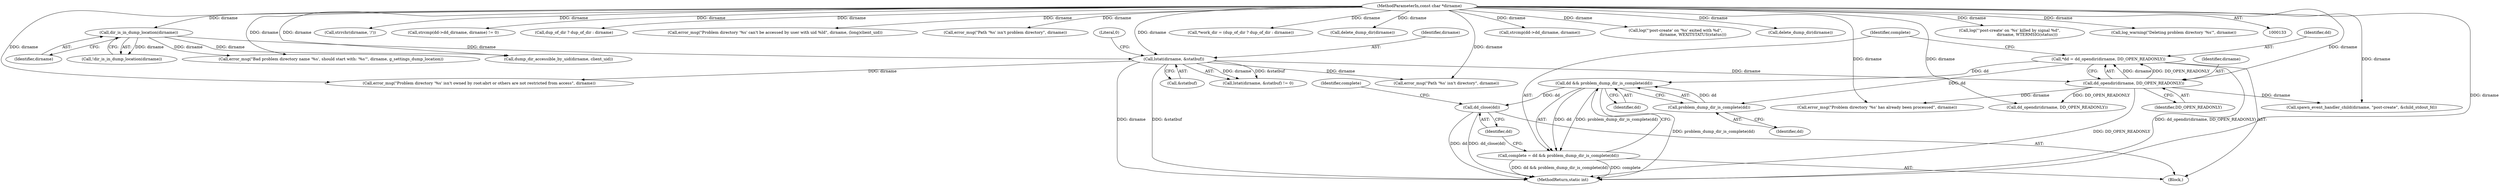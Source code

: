 digraph "0_abrt_8939398b82006ba1fec4ed491339fc075f43fc7c_0@API" {
"1000217" [label="(Call,*dd = dd_opendir(dirname, DD_OPEN_READONLY))"];
"1000219" [label="(Call,dd_opendir(dirname, DD_OPEN_READONLY))"];
"1000154" [label="(Call,lstat(dirname, &statbuf))"];
"1000138" [label="(Call,dir_is_in_dump_location(dirname))"];
"1000134" [label="(MethodParameterIn,const char *dirname)"];
"1000225" [label="(Call,dd && problem_dump_dir_is_complete(dd))"];
"1000223" [label="(Call,complete = dd && problem_dump_dir_is_complete(dd))"];
"1000229" [label="(Call,dd_close(dd))"];
"1000227" [label="(Call,problem_dump_dir_is_complete(dd))"];
"1000217" [label="(Call,*dd = dd_opendir(dirname, DD_OPEN_READONLY))"];
"1000153" [label="(Call,lstat(dirname, &statbuf) != 0)"];
"1000226" [label="(Identifier,dd)"];
"1000211" [label="(Call,error_msg(\"Problem directory '%s' isn't owned by root:abrt or others are not restricted from access\", dirname))"];
"1000154" [label="(Call,lstat(dirname, &statbuf))"];
"1000219" [label="(Call,dd_opendir(dirname, DD_OPEN_READONLY))"];
"1000542" [label="(Call,strrchr(dirname, '/'))"];
"1000155" [label="(Identifier,dirname)"];
"1000468" [label="(Call,strcmp(dd->dd_dirname, dirname) != 0)"];
"1000417" [label="(Call,dup_of_dir ? dup_of_dir : dirname)"];
"1000256" [label="(Call,error_msg(\"Problem directory '%s' can't be accessed by user with uid %ld\", dirname, (long)client_uid))"];
"1000251" [label="(Call,error_msg(\"Path '%s' isn't problem directory\", dirname))"];
"1000141" [label="(Call,error_msg(\"Bad problem directory name '%s', should start with: '%s'\", dirname, g_settings_dump_location))"];
"1000232" [label="(Identifier,complete)"];
"1000223" [label="(Call,complete = dd && problem_dump_dir_is_complete(dd))"];
"1000138" [label="(Call,dir_is_in_dump_location(dirname))"];
"1000218" [label="(Identifier,dd)"];
"1000242" [label="(Call,dump_dir_accessible_by_uid(dirname, client_uid))"];
"1000230" [label="(Identifier,dd)"];
"1000415" [label="(Call,*work_dir = (dup_of_dir ? dup_of_dir : dirname))"];
"1000158" [label="(Literal,0)"];
"1000582" [label="(Call,delete_dump_dir(dirname))"];
"1000220" [label="(Identifier,dirname)"];
"1000234" [label="(Call,error_msg(\"Problem directory '%s' has already been processed\", dirname))"];
"1000139" [label="(Identifier,dirname)"];
"1000229" [label="(Call,dd_close(dd))"];
"1000137" [label="(Call,!dir_is_in_dump_location(dirname))"];
"1000479" [label="(Call,dd_opendir(dirname, DD_OPEN_READONLY))"];
"1000469" [label="(Call,strcmp(dd->dd_dirname, dirname))"];
"1000408" [label="(Call,log(\"'post-create' on '%s' exited with %d\",\n                            dirname, WEXITSTATUS(status)))"];
"1000221" [label="(Identifier,DD_OPEN_READONLY)"];
"1000551" [label="(Call,delete_dump_dir(dirname))"];
"1000228" [label="(Identifier,dd)"];
"1000227" [label="(Call,problem_dump_dir_is_complete(dd))"];
"1000224" [label="(Identifier,complete)"];
"1000593" [label="(MethodReturn,static int)"];
"1000268" [label="(Call,spawn_event_handler_child(dirname, \"post-create\", &child_stdout_fd))"];
"1000165" [label="(Call,error_msg(\"Path '%s' isn't directory\", dirname))"];
"1000149" [label="(Block,)"];
"1000225" [label="(Call,dd && problem_dump_dir_is_complete(dd))"];
"1000156" [label="(Call,&statbuf)"];
"1000398" [label="(Call,log(\"'post-create' on '%s' killed by signal %d\",\n                            dirname, WTERMSIG(status)))"];
"1000579" [label="(Call,log_warning(\"Deleting problem directory '%s'\", dirname))"];
"1000134" [label="(MethodParameterIn,const char *dirname)"];
"1000217" -> "1000149"  [label="AST: "];
"1000217" -> "1000219"  [label="CFG: "];
"1000218" -> "1000217"  [label="AST: "];
"1000219" -> "1000217"  [label="AST: "];
"1000224" -> "1000217"  [label="CFG: "];
"1000217" -> "1000593"  [label="DDG: dd_opendir(dirname, DD_OPEN_READONLY)"];
"1000219" -> "1000217"  [label="DDG: dirname"];
"1000219" -> "1000217"  [label="DDG: DD_OPEN_READONLY"];
"1000217" -> "1000225"  [label="DDG: dd"];
"1000217" -> "1000227"  [label="DDG: dd"];
"1000219" -> "1000221"  [label="CFG: "];
"1000220" -> "1000219"  [label="AST: "];
"1000221" -> "1000219"  [label="AST: "];
"1000219" -> "1000593"  [label="DDG: DD_OPEN_READONLY"];
"1000154" -> "1000219"  [label="DDG: dirname"];
"1000134" -> "1000219"  [label="DDG: dirname"];
"1000219" -> "1000234"  [label="DDG: dirname"];
"1000219" -> "1000268"  [label="DDG: dirname"];
"1000219" -> "1000479"  [label="DDG: DD_OPEN_READONLY"];
"1000154" -> "1000153"  [label="AST: "];
"1000154" -> "1000156"  [label="CFG: "];
"1000155" -> "1000154"  [label="AST: "];
"1000156" -> "1000154"  [label="AST: "];
"1000158" -> "1000154"  [label="CFG: "];
"1000154" -> "1000593"  [label="DDG: dirname"];
"1000154" -> "1000593"  [label="DDG: &statbuf"];
"1000154" -> "1000153"  [label="DDG: dirname"];
"1000154" -> "1000153"  [label="DDG: &statbuf"];
"1000138" -> "1000154"  [label="DDG: dirname"];
"1000134" -> "1000154"  [label="DDG: dirname"];
"1000154" -> "1000165"  [label="DDG: dirname"];
"1000154" -> "1000211"  [label="DDG: dirname"];
"1000138" -> "1000137"  [label="AST: "];
"1000138" -> "1000139"  [label="CFG: "];
"1000139" -> "1000138"  [label="AST: "];
"1000137" -> "1000138"  [label="CFG: "];
"1000138" -> "1000137"  [label="DDG: dirname"];
"1000134" -> "1000138"  [label="DDG: dirname"];
"1000138" -> "1000141"  [label="DDG: dirname"];
"1000138" -> "1000242"  [label="DDG: dirname"];
"1000134" -> "1000133"  [label="AST: "];
"1000134" -> "1000593"  [label="DDG: dirname"];
"1000134" -> "1000141"  [label="DDG: dirname"];
"1000134" -> "1000165"  [label="DDG: dirname"];
"1000134" -> "1000211"  [label="DDG: dirname"];
"1000134" -> "1000234"  [label="DDG: dirname"];
"1000134" -> "1000242"  [label="DDG: dirname"];
"1000134" -> "1000251"  [label="DDG: dirname"];
"1000134" -> "1000256"  [label="DDG: dirname"];
"1000134" -> "1000268"  [label="DDG: dirname"];
"1000134" -> "1000398"  [label="DDG: dirname"];
"1000134" -> "1000408"  [label="DDG: dirname"];
"1000134" -> "1000415"  [label="DDG: dirname"];
"1000134" -> "1000417"  [label="DDG: dirname"];
"1000134" -> "1000468"  [label="DDG: dirname"];
"1000134" -> "1000469"  [label="DDG: dirname"];
"1000134" -> "1000479"  [label="DDG: dirname"];
"1000134" -> "1000542"  [label="DDG: dirname"];
"1000134" -> "1000551"  [label="DDG: dirname"];
"1000134" -> "1000579"  [label="DDG: dirname"];
"1000134" -> "1000582"  [label="DDG: dirname"];
"1000225" -> "1000223"  [label="AST: "];
"1000225" -> "1000226"  [label="CFG: "];
"1000225" -> "1000227"  [label="CFG: "];
"1000226" -> "1000225"  [label="AST: "];
"1000227" -> "1000225"  [label="AST: "];
"1000223" -> "1000225"  [label="CFG: "];
"1000225" -> "1000593"  [label="DDG: problem_dump_dir_is_complete(dd)"];
"1000225" -> "1000223"  [label="DDG: dd"];
"1000225" -> "1000223"  [label="DDG: problem_dump_dir_is_complete(dd)"];
"1000227" -> "1000225"  [label="DDG: dd"];
"1000225" -> "1000229"  [label="DDG: dd"];
"1000223" -> "1000149"  [label="AST: "];
"1000224" -> "1000223"  [label="AST: "];
"1000230" -> "1000223"  [label="CFG: "];
"1000223" -> "1000593"  [label="DDG: dd && problem_dump_dir_is_complete(dd)"];
"1000223" -> "1000593"  [label="DDG: complete"];
"1000229" -> "1000149"  [label="AST: "];
"1000229" -> "1000230"  [label="CFG: "];
"1000230" -> "1000229"  [label="AST: "];
"1000232" -> "1000229"  [label="CFG: "];
"1000229" -> "1000593"  [label="DDG: dd_close(dd)"];
"1000229" -> "1000593"  [label="DDG: dd"];
"1000227" -> "1000228"  [label="CFG: "];
"1000228" -> "1000227"  [label="AST: "];
}

